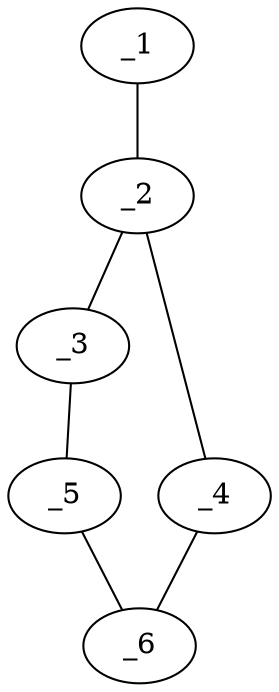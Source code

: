 graph molid93489 {
	_1	 [charge=0,
		chem=2,
		symbol="O  ",
		x="2.809",
		y="1.2694"];
	_2	 [charge=0,
		chem=1,
		symbol="C  ",
		x="2.809",
		y="0.2694"];
	_1 -- _2	 [valence=2];
	_3	 [charge=0,
		chem=1,
		symbol="C  ",
		x=2,
		y="-0.3184"];
	_2 -- _3	 [valence=1];
	_4	 [charge=0,
		chem=4,
		symbol="N  ",
		x="3.618",
		y="-0.3184"];
	_2 -- _4	 [valence=1];
	_5	 [charge=0,
		chem=1,
		symbol="C  ",
		x="2.309",
		y="-1.2694"];
	_3 -- _5	 [valence=2];
	_6	 [charge=0,
		chem=5,
		symbol="S  ",
		x="3.309",
		y="-1.2694"];
	_4 -- _6	 [valence=1];
	_5 -- _6	 [valence=1];
}
